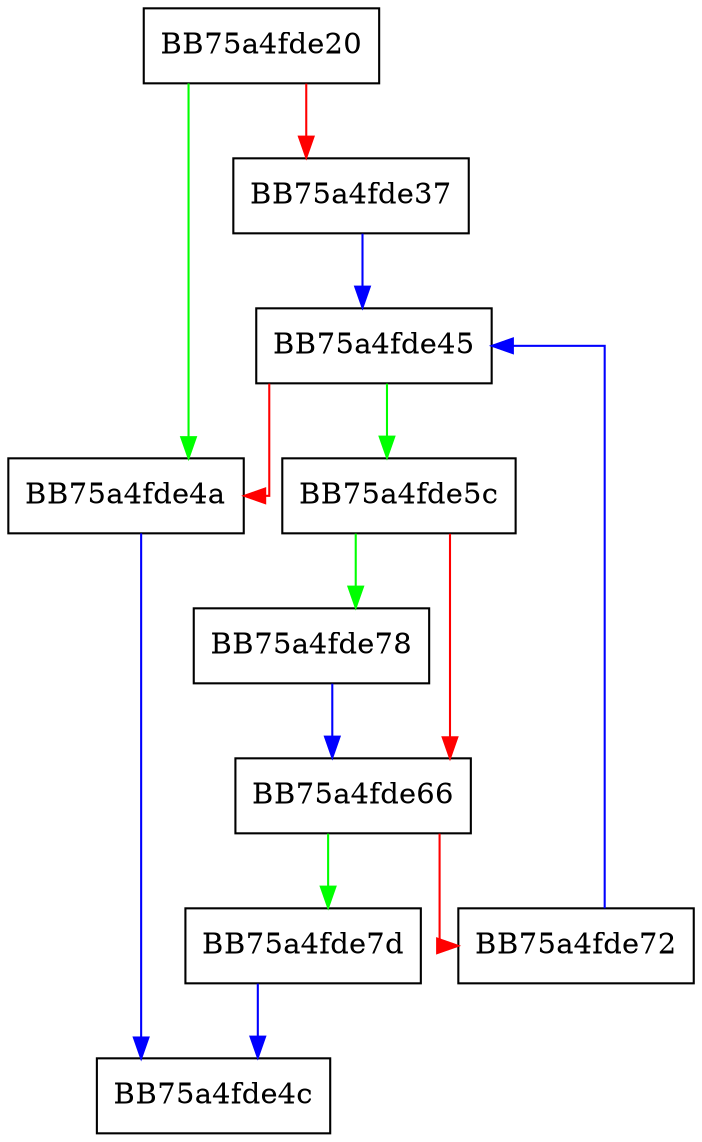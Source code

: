 digraph IsDlpProcessCommandLineExcluded {
  node [shape="box"];
  graph [splines=ortho];
  BB75a4fde20 -> BB75a4fde4a [color="green"];
  BB75a4fde20 -> BB75a4fde37 [color="red"];
  BB75a4fde37 -> BB75a4fde45 [color="blue"];
  BB75a4fde45 -> BB75a4fde5c [color="green"];
  BB75a4fde45 -> BB75a4fde4a [color="red"];
  BB75a4fde4a -> BB75a4fde4c [color="blue"];
  BB75a4fde5c -> BB75a4fde78 [color="green"];
  BB75a4fde5c -> BB75a4fde66 [color="red"];
  BB75a4fde66 -> BB75a4fde7d [color="green"];
  BB75a4fde66 -> BB75a4fde72 [color="red"];
  BB75a4fde72 -> BB75a4fde45 [color="blue"];
  BB75a4fde78 -> BB75a4fde66 [color="blue"];
  BB75a4fde7d -> BB75a4fde4c [color="blue"];
}